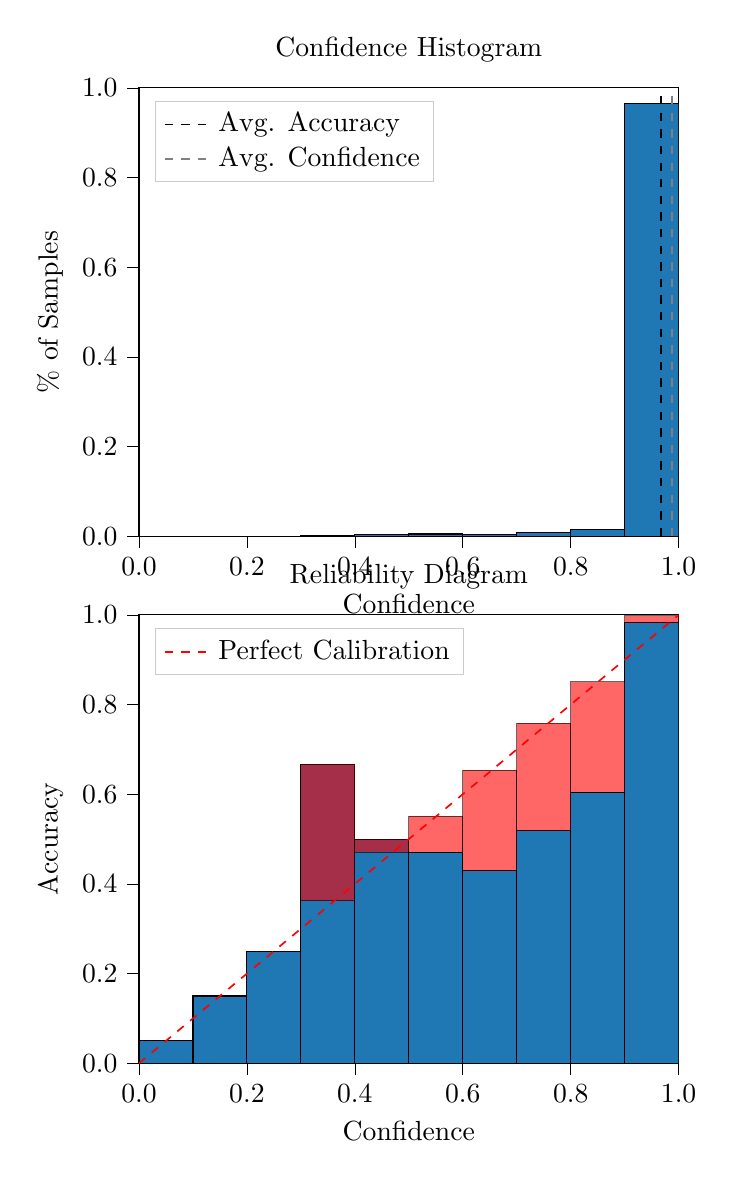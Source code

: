 % This file was created by tikzplotlib v0.9.8.
\begin{tikzpicture}

\definecolor{color0}{rgb}{0.122,0.467,0.706}

\begin{groupplot}[group style={group size=1 by 2}]
\nextgroupplot[
legend cell align={left},
legend style={
  fill opacity=0.8,
  draw opacity=1,
  text opacity=1,
  at={(0.03,0.97)},
  anchor=north west,
  draw=white!80!black
},
tick align=outside,
tick pos=left,
title={Confidence Histogram},
x grid style={white!69.02!black},
xlabel={Confidence},
xmin=0, xmax=1,
xtick style={color=black},
xtick={0,0.2,0.4,0.6,0.8,1},
xticklabels={0.0,0.2,0.4,0.6,0.8,1.0},
y grid style={white!69.02!black},
ylabel={\% of Samples},
ymin=0, ymax=1,
ytick style={color=black},
ytick={0,0.2,0.4,0.6,0.8,1},
yticklabels={0.0,0.2,0.4,0.6,0.8,1.0}
]
\draw[draw=black,fill=color0] (axis cs:-6.939e-18,0) rectangle (axis cs:0.1,0);
\draw[draw=black,fill=color0] (axis cs:0.1,0) rectangle (axis cs:0.2,0);
\draw[draw=black,fill=color0] (axis cs:0.2,0) rectangle (axis cs:0.3,0);
\draw[draw=black,fill=color0] (axis cs:0.3,0) rectangle (axis cs:0.4,0.001);
\draw[draw=black,fill=color0] (axis cs:0.4,0) rectangle (axis cs:0.5,0.004);
\draw[draw=black,fill=color0] (axis cs:0.5,0) rectangle (axis cs:0.6,0.005);
\draw[draw=black,fill=color0] (axis cs:0.6,0) rectangle (axis cs:0.7,0.004);
\draw[draw=black,fill=color0] (axis cs:0.7,0) rectangle (axis cs:0.8,0.008);
\draw[draw=black,fill=color0] (axis cs:0.8,0) rectangle (axis cs:0.9,0.014);
\draw[draw=black,fill=color0] (axis cs:0.9,0) rectangle (axis cs:1,0.965);
\addplot [semithick, black, dashed]
table {%
0.967 0
0.967 1
};
\addlegendentry{Avg. Accuracy}
\addplot [semithick, white!50.196!black, dashed]
table {%
0.988 0
0.988 1
};
\addlegendentry{Avg. Confidence}

\nextgroupplot[
legend cell align={left},
legend style={
  fill opacity=0.8,
  draw opacity=1,
  text opacity=1,
  at={(0.03,0.97)},
  anchor=north west,
  draw=white!80!black
},
tick align=outside,
tick pos=left,
title={Reliability Diagram},
x grid style={white!69.02!black},
xlabel={Confidence},
xmin=0, xmax=1,
xtick style={color=black},
xtick={0,0.2,0.4,0.6,0.8,1},
xticklabels={0.0,0.2,0.4,0.6,0.8,1.0},
y grid style={white!69.02!black},
ylabel={Accuracy},
ymin=0, ymax=1,
ytick style={color=black},
ytick={0,0.2,0.4,0.6,0.8,1},
yticklabels={0.0,0.2,0.4,0.6,0.8,1.0}
]
\draw[draw=black,fill=color0] (axis cs:-6.939e-18,0) rectangle (axis cs:0.1,0.05);
\draw[draw=black,fill=color0] (axis cs:0.1,0) rectangle (axis cs:0.2,0.15);
\draw[draw=black,fill=color0] (axis cs:0.2,0) rectangle (axis cs:0.3,0.25);
\draw[draw=black,fill=color0] (axis cs:0.3,0) rectangle (axis cs:0.4,0.667);
\draw[draw=black,fill=color0] (axis cs:0.4,0) rectangle (axis cs:0.5,0.5);
\draw[draw=black,fill=color0] (axis cs:0.5,0) rectangle (axis cs:0.6,0.471);
\draw[draw=black,fill=color0] (axis cs:0.6,0) rectangle (axis cs:0.7,0.429);
\draw[draw=black,fill=color0] (axis cs:0.7,0) rectangle (axis cs:0.8,0.519);
\draw[draw=black,fill=color0] (axis cs:0.8,0) rectangle (axis cs:0.9,0.604);
\draw[draw=black,fill=color0] (axis cs:0.9,0) rectangle (axis cs:1,0.983);
\draw[draw=black,fill=red,opacity=0.6] (axis cs:-6.939e-18,0.05) rectangle (axis cs:0.1,0.05);
\draw[draw=black,fill=red,opacity=0.6] (axis cs:0.1,0.15) rectangle (axis cs:0.2,0.15);
\draw[draw=black,fill=red,opacity=0.6] (axis cs:0.2,0.25) rectangle (axis cs:0.3,0.25);
\draw[draw=black,fill=red,opacity=0.6] (axis cs:0.3,0.667) rectangle (axis cs:0.4,0.363);
\draw[draw=black,fill=red,opacity=0.6] (axis cs:0.4,0.5) rectangle (axis cs:0.5,0.471);
\draw[draw=black,fill=red,opacity=0.6] (axis cs:0.5,0.471) rectangle (axis cs:0.6,0.551);
\draw[draw=black,fill=red,opacity=0.6] (axis cs:0.6,0.429) rectangle (axis cs:0.7,0.653);
\draw[draw=black,fill=red,opacity=0.6] (axis cs:0.7,0.519) rectangle (axis cs:0.8,0.758);
\draw[draw=black,fill=red,opacity=0.6] (axis cs:0.8,0.604) rectangle (axis cs:0.9,0.851);
\draw[draw=black,fill=red,opacity=0.6] (axis cs:0.9,0.983) rectangle (axis cs:1,0.998);
\addplot [semithick, red, dashed]
table {%
0 0
1 1
};
\addlegendentry{Perfect Calibration}
\end{groupplot}

\end{tikzpicture}
